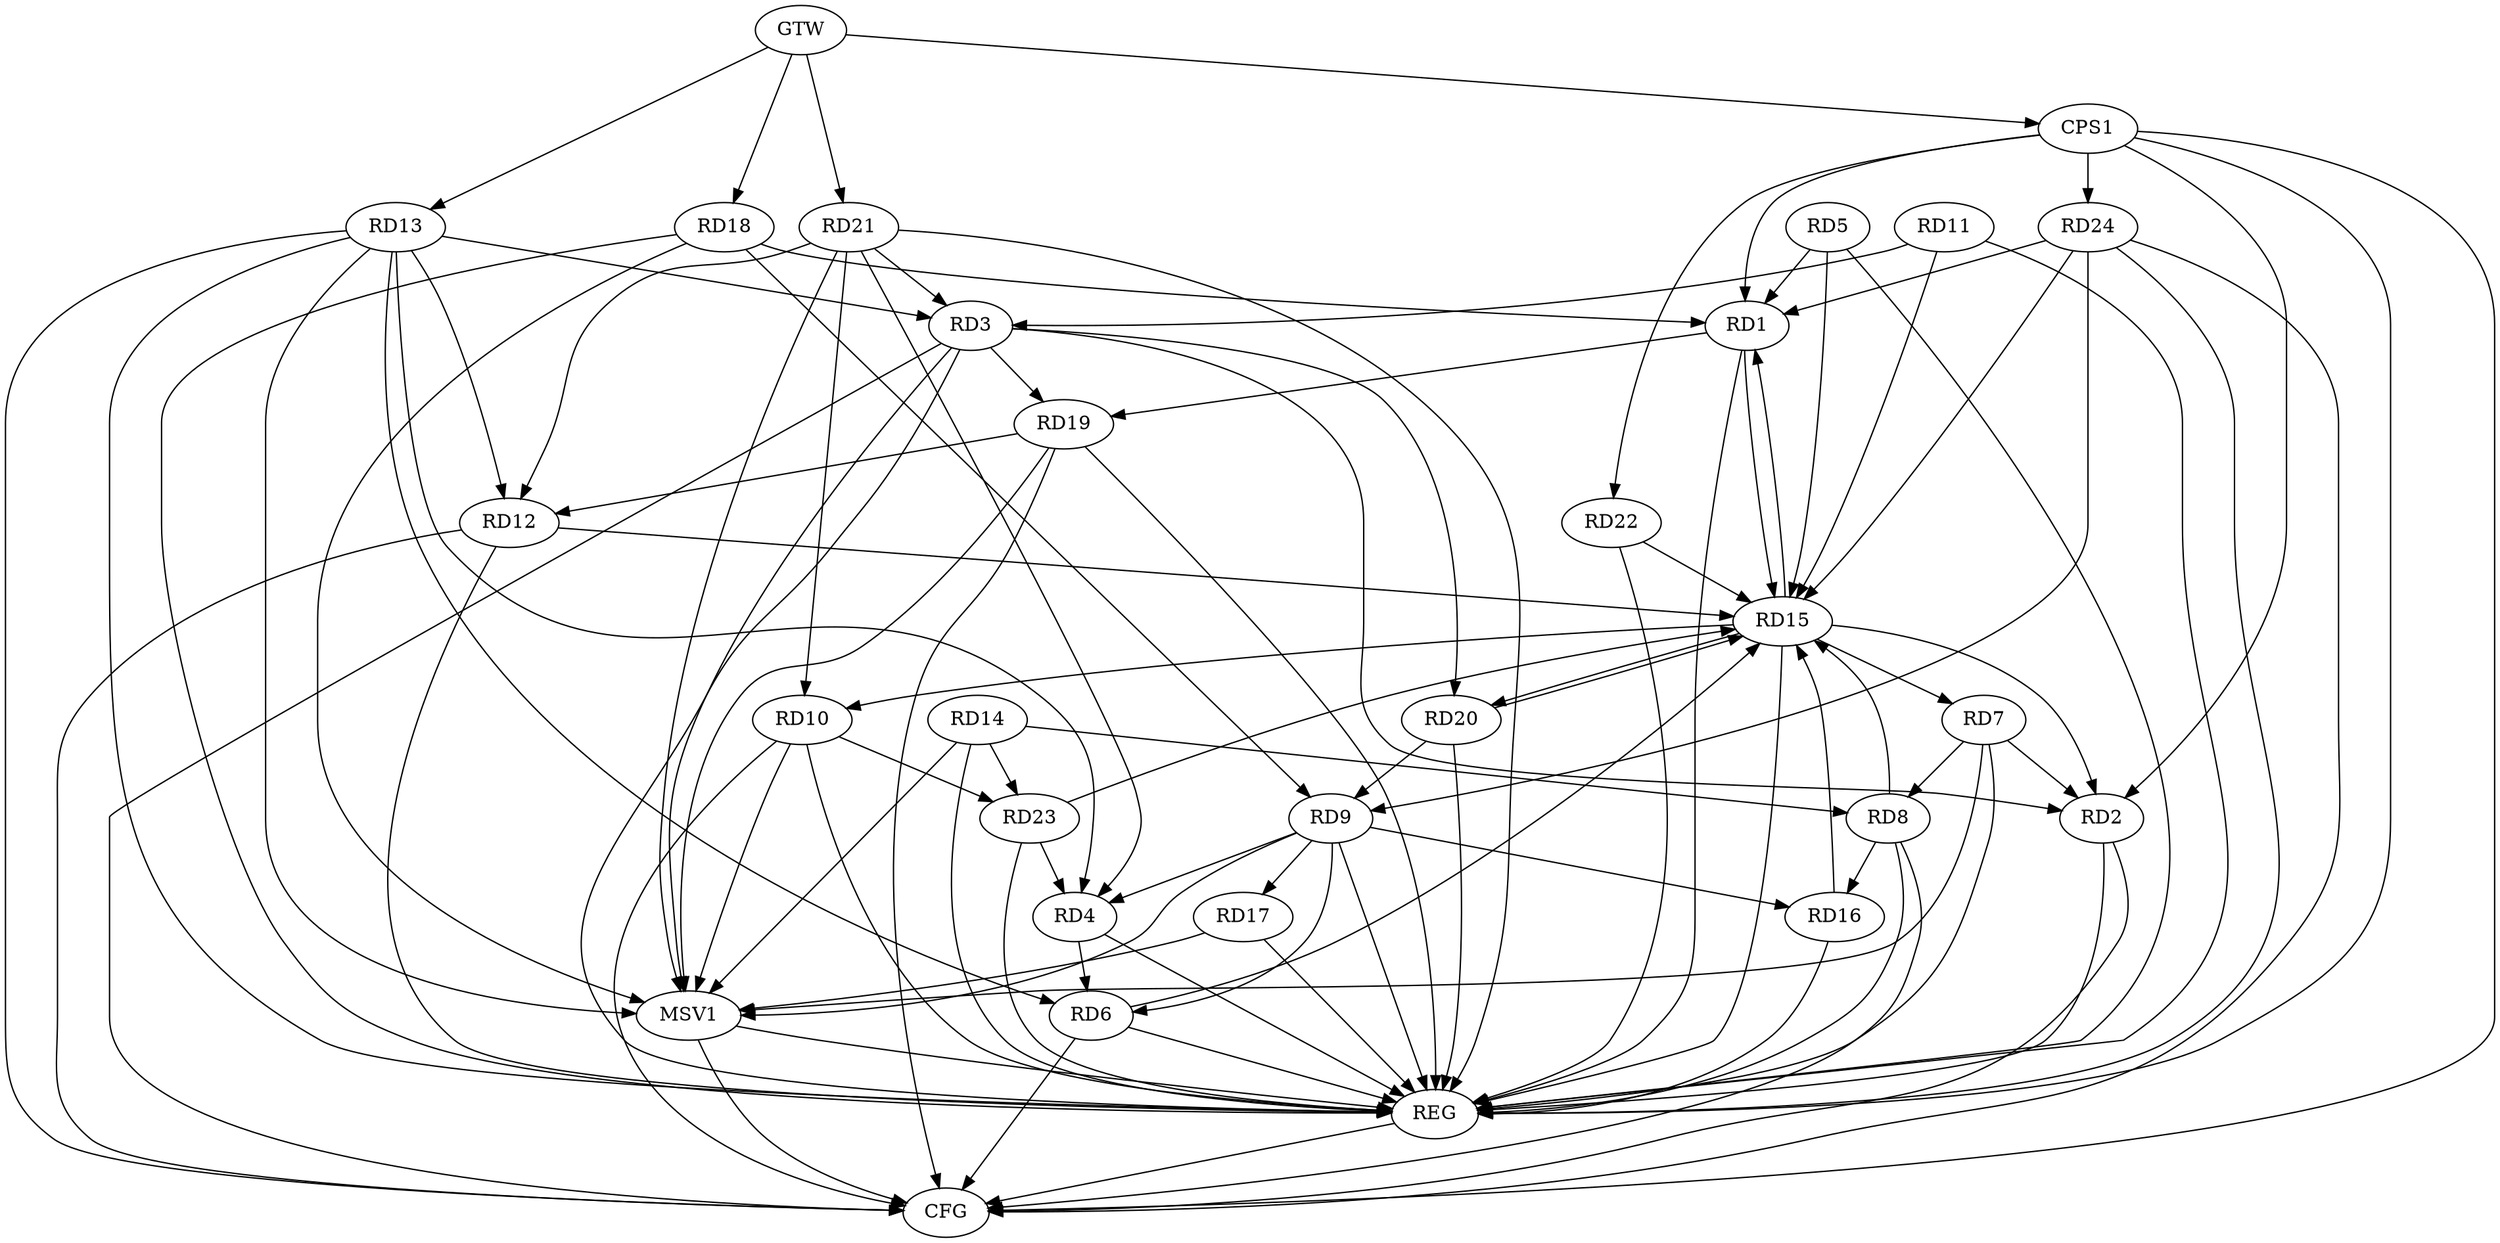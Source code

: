 strict digraph G {
  RD1 [ label="RD1" ];
  RD2 [ label="RD2" ];
  RD3 [ label="RD3" ];
  RD4 [ label="RD4" ];
  RD5 [ label="RD5" ];
  RD6 [ label="RD6" ];
  RD7 [ label="RD7" ];
  RD8 [ label="RD8" ];
  RD9 [ label="RD9" ];
  RD10 [ label="RD10" ];
  RD11 [ label="RD11" ];
  RD12 [ label="RD12" ];
  RD13 [ label="RD13" ];
  RD14 [ label="RD14" ];
  RD15 [ label="RD15" ];
  RD16 [ label="RD16" ];
  RD17 [ label="RD17" ];
  RD18 [ label="RD18" ];
  RD19 [ label="RD19" ];
  RD20 [ label="RD20" ];
  RD21 [ label="RD21" ];
  RD22 [ label="RD22" ];
  RD23 [ label="RD23" ];
  RD24 [ label="RD24" ];
  CPS1 [ label="CPS1" ];
  GTW [ label="GTW" ];
  REG [ label="REG" ];
  CFG [ label="CFG" ];
  MSV1 [ label="MSV1" ];
  RD5 -> RD1;
  RD15 -> RD1;
  RD18 -> RD1;
  RD1 -> RD19;
  RD24 -> RD1;
  RD3 -> RD2;
  RD7 -> RD2;
  RD15 -> RD2;
  RD11 -> RD3;
  RD13 -> RD3;
  RD3 -> RD19;
  RD3 -> RD20;
  RD21 -> RD3;
  RD4 -> RD6;
  RD9 -> RD4;
  RD13 -> RD4;
  RD21 -> RD4;
  RD23 -> RD4;
  RD9 -> RD6;
  RD13 -> RD6;
  RD7 -> RD8;
  RD15 -> RD7;
  RD14 -> RD8;
  RD8 -> RD16;
  RD9 -> RD16;
  RD9 -> RD17;
  RD18 -> RD9;
  RD20 -> RD9;
  RD24 -> RD9;
  RD15 -> RD10;
  RD21 -> RD10;
  RD10 -> RD23;
  RD13 -> RD12;
  RD19 -> RD12;
  RD21 -> RD12;
  RD14 -> RD23;
  RD15 -> RD20;
  CPS1 -> RD2;
  CPS1 -> RD22;
  CPS1 -> RD24;
  CPS1 -> RD1;
  GTW -> RD13;
  GTW -> RD18;
  GTW -> RD21;
  GTW -> CPS1;
  RD1 -> REG;
  RD2 -> REG;
  RD3 -> REG;
  RD4 -> REG;
  RD5 -> REG;
  RD6 -> REG;
  RD7 -> REG;
  RD8 -> REG;
  RD9 -> REG;
  RD10 -> REG;
  RD11 -> REG;
  RD12 -> REG;
  RD13 -> REG;
  RD14 -> REG;
  RD15 -> REG;
  RD16 -> REG;
  RD17 -> REG;
  RD18 -> REG;
  RD19 -> REG;
  RD20 -> REG;
  RD21 -> REG;
  RD22 -> REG;
  RD23 -> REG;
  RD24 -> REG;
  CPS1 -> REG;
  RD10 -> CFG;
  RD3 -> CFG;
  RD2 -> CFG;
  CPS1 -> CFG;
  RD13 -> CFG;
  RD8 -> CFG;
  RD12 -> CFG;
  RD19 -> CFG;
  RD24 -> CFG;
  RD6 -> CFG;
  REG -> CFG;
  RD23 -> RD15;
  RD12 -> RD15;
  RD8 -> RD15;
  RD22 -> RD15;
  RD20 -> RD15;
  RD24 -> RD15;
  RD5 -> RD15;
  RD6 -> RD15;
  RD11 -> RD15;
  RD16 -> RD15;
  RD1 -> RD15;
  RD3 -> MSV1;
  RD9 -> MSV1;
  RD10 -> MSV1;
  RD14 -> MSV1;
  RD19 -> MSV1;
  RD21 -> MSV1;
  RD13 -> MSV1;
  RD18 -> MSV1;
  RD7 -> MSV1;
  RD17 -> MSV1;
  MSV1 -> REG;
  MSV1 -> CFG;
}
